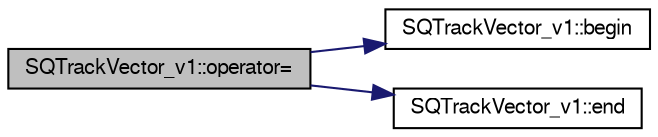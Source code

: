 digraph "SQTrackVector_v1::operator="
{
  bgcolor="transparent";
  edge [fontname="FreeSans",fontsize="10",labelfontname="FreeSans",labelfontsize="10"];
  node [fontname="FreeSans",fontsize="10",shape=record];
  rankdir="LR";
  Node1 [label="SQTrackVector_v1::operator=",height=0.2,width=0.4,color="black", fillcolor="grey75", style="filled" fontcolor="black"];
  Node1 -> Node2 [color="midnightblue",fontsize="10",style="solid",fontname="FreeSans"];
  Node2 [label="SQTrackVector_v1::begin",height=0.2,width=0.4,color="black",URL="$d6/d0b/classSQTrackVector__v1.html#aee27a99126653c17880ba630a67ebb09"];
  Node1 -> Node3 [color="midnightblue",fontsize="10",style="solid",fontname="FreeSans"];
  Node3 [label="SQTrackVector_v1::end",height=0.2,width=0.4,color="black",URL="$d6/d0b/classSQTrackVector__v1.html#a0d7bf95431cc17b716a05d848e446bf1"];
}
